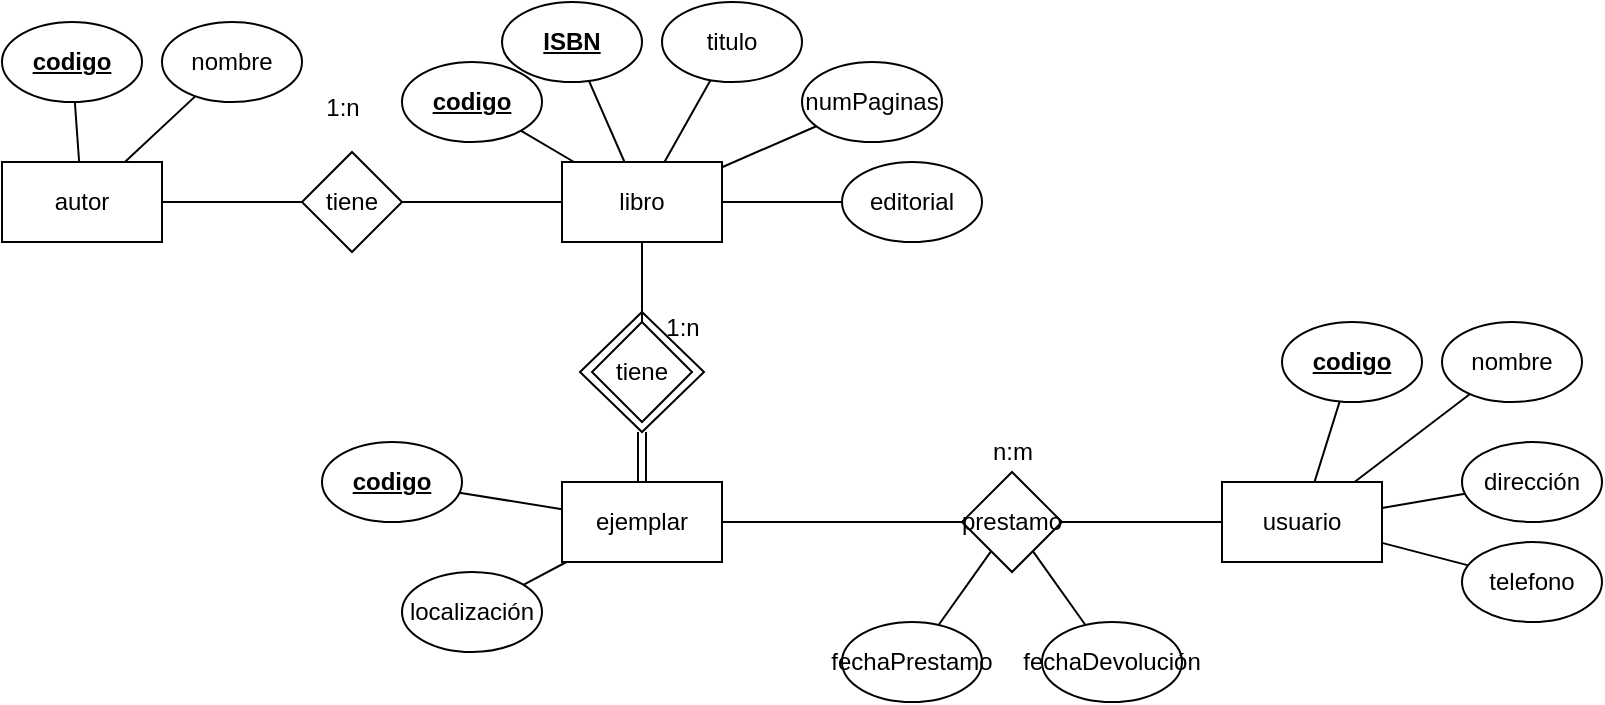 <mxfile version="26.2.12">
  <diagram name="Página-1" id="TnbNtFyKTUY8tGY1flDB">
    <mxGraphModel dx="403" dy="248" grid="1" gridSize="10" guides="1" tooltips="1" connect="1" arrows="1" fold="1" page="1" pageScale="1" pageWidth="827" pageHeight="1169" math="0" shadow="0">
      <root>
        <mxCell id="0" />
        <mxCell id="1" parent="0" />
        <mxCell id="PeIqdp6JVHGe4duX-pOj-21" style="edgeStyle=orthogonalEdgeStyle;rounded=0;orthogonalLoop=1;jettySize=auto;html=1;endArrow=none;startFill=0;" edge="1" parent="1" source="PeIqdp6JVHGe4duX-pOj-1" target="PeIqdp6JVHGe4duX-pOj-20">
          <mxGeometry relative="1" as="geometry" />
        </mxCell>
        <mxCell id="PeIqdp6JVHGe4duX-pOj-28" style="rounded=0;orthogonalLoop=1;jettySize=auto;html=1;endArrow=none;startFill=0;" edge="1" parent="1" source="PeIqdp6JVHGe4duX-pOj-1" target="PeIqdp6JVHGe4duX-pOj-8">
          <mxGeometry relative="1" as="geometry" />
        </mxCell>
        <mxCell id="PeIqdp6JVHGe4duX-pOj-29" style="rounded=0;orthogonalLoop=1;jettySize=auto;html=1;endArrow=none;startFill=0;" edge="1" parent="1" source="PeIqdp6JVHGe4duX-pOj-1" target="PeIqdp6JVHGe4duX-pOj-12">
          <mxGeometry relative="1" as="geometry" />
        </mxCell>
        <mxCell id="PeIqdp6JVHGe4duX-pOj-30" style="rounded=0;orthogonalLoop=1;jettySize=auto;html=1;endArrow=none;startFill=0;" edge="1" parent="1" source="PeIqdp6JVHGe4duX-pOj-1" target="PeIqdp6JVHGe4duX-pOj-9">
          <mxGeometry relative="1" as="geometry" />
        </mxCell>
        <mxCell id="PeIqdp6JVHGe4duX-pOj-31" style="rounded=0;orthogonalLoop=1;jettySize=auto;html=1;endArrow=none;startFill=0;" edge="1" parent="1" source="PeIqdp6JVHGe4duX-pOj-1" target="PeIqdp6JVHGe4duX-pOj-10">
          <mxGeometry relative="1" as="geometry" />
        </mxCell>
        <mxCell id="PeIqdp6JVHGe4duX-pOj-32" style="rounded=0;orthogonalLoop=1;jettySize=auto;html=1;endArrow=none;startFill=0;" edge="1" parent="1" source="PeIqdp6JVHGe4duX-pOj-1" target="PeIqdp6JVHGe4duX-pOj-11">
          <mxGeometry relative="1" as="geometry" />
        </mxCell>
        <mxCell id="PeIqdp6JVHGe4duX-pOj-1" value="libro" style="rounded=0;whiteSpace=wrap;html=1;fillColor=none;" vertex="1" parent="1">
          <mxGeometry x="294" y="90" width="80" height="40" as="geometry" />
        </mxCell>
        <mxCell id="PeIqdp6JVHGe4duX-pOj-18" style="rounded=0;orthogonalLoop=1;jettySize=auto;html=1;endArrow=none;startFill=0;" edge="1" parent="1" source="PeIqdp6JVHGe4duX-pOj-2" target="PeIqdp6JVHGe4duX-pOj-17">
          <mxGeometry relative="1" as="geometry" />
        </mxCell>
        <mxCell id="PeIqdp6JVHGe4duX-pOj-26" style="rounded=0;orthogonalLoop=1;jettySize=auto;html=1;endArrow=none;startFill=0;" edge="1" parent="1" source="PeIqdp6JVHGe4duX-pOj-2" target="PeIqdp6JVHGe4duX-pOj-6">
          <mxGeometry relative="1" as="geometry" />
        </mxCell>
        <mxCell id="PeIqdp6JVHGe4duX-pOj-27" style="rounded=0;orthogonalLoop=1;jettySize=auto;html=1;endArrow=none;startFill=0;" edge="1" parent="1" source="PeIqdp6JVHGe4duX-pOj-2" target="PeIqdp6JVHGe4duX-pOj-7">
          <mxGeometry relative="1" as="geometry" />
        </mxCell>
        <mxCell id="PeIqdp6JVHGe4duX-pOj-2" value="autor" style="rounded=0;whiteSpace=wrap;html=1;fillColor=none;" vertex="1" parent="1">
          <mxGeometry x="14" y="90" width="80" height="40" as="geometry" />
        </mxCell>
        <mxCell id="PeIqdp6JVHGe4duX-pOj-33" style="rounded=0;orthogonalLoop=1;jettySize=auto;html=1;endArrow=none;startFill=0;" edge="1" parent="1" source="PeIqdp6JVHGe4duX-pOj-3" target="PeIqdp6JVHGe4duX-pOj-13">
          <mxGeometry relative="1" as="geometry" />
        </mxCell>
        <mxCell id="PeIqdp6JVHGe4duX-pOj-34" style="rounded=0;orthogonalLoop=1;jettySize=auto;html=1;endArrow=none;startFill=0;" edge="1" parent="1" source="PeIqdp6JVHGe4duX-pOj-3" target="PeIqdp6JVHGe4duX-pOj-14">
          <mxGeometry relative="1" as="geometry" />
        </mxCell>
        <mxCell id="PeIqdp6JVHGe4duX-pOj-35" style="rounded=0;orthogonalLoop=1;jettySize=auto;html=1;endArrow=none;startFill=0;" edge="1" parent="1" source="PeIqdp6JVHGe4duX-pOj-3" target="PeIqdp6JVHGe4duX-pOj-15">
          <mxGeometry relative="1" as="geometry" />
        </mxCell>
        <mxCell id="PeIqdp6JVHGe4duX-pOj-36" style="rounded=0;orthogonalLoop=1;jettySize=auto;html=1;endArrow=none;startFill=0;" edge="1" parent="1" source="PeIqdp6JVHGe4duX-pOj-3" target="PeIqdp6JVHGe4duX-pOj-16">
          <mxGeometry relative="1" as="geometry" />
        </mxCell>
        <mxCell id="PeIqdp6JVHGe4duX-pOj-3" value="usuario" style="rounded=0;whiteSpace=wrap;html=1;fillColor=none;" vertex="1" parent="1">
          <mxGeometry x="624" y="250" width="80" height="40" as="geometry" />
        </mxCell>
        <mxCell id="PeIqdp6JVHGe4duX-pOj-24" style="rounded=0;orthogonalLoop=1;jettySize=auto;html=1;endArrow=none;startFill=0;" edge="1" parent="1" source="PeIqdp6JVHGe4duX-pOj-5" target="PeIqdp6JVHGe4duX-pOj-23">
          <mxGeometry relative="1" as="geometry" />
        </mxCell>
        <mxCell id="PeIqdp6JVHGe4duX-pOj-42" style="rounded=0;orthogonalLoop=1;jettySize=auto;html=1;endArrow=none;startFill=0;" edge="1" parent="1" source="PeIqdp6JVHGe4duX-pOj-5" target="PeIqdp6JVHGe4duX-pOj-40">
          <mxGeometry relative="1" as="geometry" />
        </mxCell>
        <mxCell id="PeIqdp6JVHGe4duX-pOj-43" style="rounded=0;orthogonalLoop=1;jettySize=auto;html=1;endArrow=none;startFill=0;" edge="1" parent="1" source="PeIqdp6JVHGe4duX-pOj-5" target="PeIqdp6JVHGe4duX-pOj-41">
          <mxGeometry relative="1" as="geometry" />
        </mxCell>
        <mxCell id="PeIqdp6JVHGe4duX-pOj-5" value="ejemplar" style="rounded=0;whiteSpace=wrap;html=1;fillColor=none;" vertex="1" parent="1">
          <mxGeometry x="294" y="250" width="80" height="40" as="geometry" />
        </mxCell>
        <mxCell id="PeIqdp6JVHGe4duX-pOj-6" value="codigo" style="ellipse;whiteSpace=wrap;html=1;fontStyle=5" vertex="1" parent="1">
          <mxGeometry x="14" y="20" width="70" height="40" as="geometry" />
        </mxCell>
        <mxCell id="PeIqdp6JVHGe4duX-pOj-7" value="nombre" style="ellipse;whiteSpace=wrap;html=1;" vertex="1" parent="1">
          <mxGeometry x="94" y="20" width="70" height="40" as="geometry" />
        </mxCell>
        <mxCell id="PeIqdp6JVHGe4duX-pOj-8" value="codigo" style="ellipse;whiteSpace=wrap;html=1;fontStyle=5" vertex="1" parent="1">
          <mxGeometry x="214" y="40" width="70" height="40" as="geometry" />
        </mxCell>
        <mxCell id="PeIqdp6JVHGe4duX-pOj-9" value="numPaginas" style="ellipse;whiteSpace=wrap;html=1;" vertex="1" parent="1">
          <mxGeometry x="414" y="40" width="70" height="40" as="geometry" />
        </mxCell>
        <mxCell id="PeIqdp6JVHGe4duX-pOj-10" value="editorial" style="ellipse;whiteSpace=wrap;html=1;" vertex="1" parent="1">
          <mxGeometry x="434" y="90" width="70" height="40" as="geometry" />
        </mxCell>
        <mxCell id="PeIqdp6JVHGe4duX-pOj-11" value="ISBN" style="ellipse;whiteSpace=wrap;html=1;fontStyle=5" vertex="1" parent="1">
          <mxGeometry x="264" y="10" width="70" height="40" as="geometry" />
        </mxCell>
        <mxCell id="PeIqdp6JVHGe4duX-pOj-12" value="titulo" style="ellipse;whiteSpace=wrap;html=1;" vertex="1" parent="1">
          <mxGeometry x="344" y="10" width="70" height="40" as="geometry" />
        </mxCell>
        <mxCell id="PeIqdp6JVHGe4duX-pOj-13" value="codigo" style="ellipse;whiteSpace=wrap;html=1;fontStyle=5" vertex="1" parent="1">
          <mxGeometry x="654" y="170" width="70" height="40" as="geometry" />
        </mxCell>
        <mxCell id="PeIqdp6JVHGe4duX-pOj-14" value="nombre" style="ellipse;whiteSpace=wrap;html=1;" vertex="1" parent="1">
          <mxGeometry x="734" y="170" width="70" height="40" as="geometry" />
        </mxCell>
        <mxCell id="PeIqdp6JVHGe4duX-pOj-15" value="dirección" style="ellipse;whiteSpace=wrap;html=1;" vertex="1" parent="1">
          <mxGeometry x="744" y="230" width="70" height="40" as="geometry" />
        </mxCell>
        <mxCell id="PeIqdp6JVHGe4duX-pOj-16" value="telefono" style="ellipse;whiteSpace=wrap;html=1;" vertex="1" parent="1">
          <mxGeometry x="744" y="280" width="70" height="40" as="geometry" />
        </mxCell>
        <mxCell id="PeIqdp6JVHGe4duX-pOj-19" style="rounded=0;orthogonalLoop=1;jettySize=auto;html=1;endArrow=none;startFill=0;" edge="1" parent="1" source="PeIqdp6JVHGe4duX-pOj-17" target="PeIqdp6JVHGe4duX-pOj-1">
          <mxGeometry relative="1" as="geometry" />
        </mxCell>
        <mxCell id="PeIqdp6JVHGe4duX-pOj-17" value="tiene" style="rhombus;whiteSpace=wrap;html=1;" vertex="1" parent="1">
          <mxGeometry x="164" y="85" width="50" height="50" as="geometry" />
        </mxCell>
        <mxCell id="PeIqdp6JVHGe4duX-pOj-22" style="rounded=0;orthogonalLoop=1;jettySize=auto;html=1;endArrow=none;startFill=0;shape=link;" edge="1" parent="1" source="PeIqdp6JVHGe4duX-pOj-51" target="PeIqdp6JVHGe4duX-pOj-5">
          <mxGeometry relative="1" as="geometry" />
        </mxCell>
        <mxCell id="PeIqdp6JVHGe4duX-pOj-20" value="tiene" style="rhombus;whiteSpace=wrap;html=1;" vertex="1" parent="1">
          <mxGeometry x="309" y="170" width="50" height="50" as="geometry" />
        </mxCell>
        <mxCell id="PeIqdp6JVHGe4duX-pOj-25" style="rounded=0;orthogonalLoop=1;jettySize=auto;html=1;endArrow=none;startFill=0;" edge="1" parent="1" source="PeIqdp6JVHGe4duX-pOj-23" target="PeIqdp6JVHGe4duX-pOj-3">
          <mxGeometry relative="1" as="geometry">
            <mxPoint x="594" y="270" as="sourcePoint" />
          </mxGeometry>
        </mxCell>
        <mxCell id="PeIqdp6JVHGe4duX-pOj-23" value="prestamo" style="rhombus;whiteSpace=wrap;html=1;" vertex="1" parent="1">
          <mxGeometry x="494" y="245" width="50" height="50" as="geometry" />
        </mxCell>
        <mxCell id="PeIqdp6JVHGe4duX-pOj-40" value="codigo" style="ellipse;whiteSpace=wrap;html=1;fontStyle=5" vertex="1" parent="1">
          <mxGeometry x="174" y="230" width="70" height="40" as="geometry" />
        </mxCell>
        <mxCell id="PeIqdp6JVHGe4duX-pOj-41" value="localización" style="ellipse;whiteSpace=wrap;html=1;" vertex="1" parent="1">
          <mxGeometry x="214" y="295" width="70" height="40" as="geometry" />
        </mxCell>
        <mxCell id="PeIqdp6JVHGe4duX-pOj-48" style="rounded=0;orthogonalLoop=1;jettySize=auto;html=1;endArrow=none;startFill=0;" edge="1" parent="1" source="PeIqdp6JVHGe4duX-pOj-44" target="PeIqdp6JVHGe4duX-pOj-23">
          <mxGeometry relative="1" as="geometry" />
        </mxCell>
        <mxCell id="PeIqdp6JVHGe4duX-pOj-44" value="fechaPrestamo" style="ellipse;whiteSpace=wrap;html=1;" vertex="1" parent="1">
          <mxGeometry x="434" y="320" width="70" height="40" as="geometry" />
        </mxCell>
        <mxCell id="PeIqdp6JVHGe4duX-pOj-45" value="n:m" style="text;html=1;align=center;verticalAlign=middle;resizable=0;points=[];autosize=1;strokeColor=none;fillColor=none;" vertex="1" parent="1">
          <mxGeometry x="499" y="220" width="40" height="30" as="geometry" />
        </mxCell>
        <mxCell id="PeIqdp6JVHGe4duX-pOj-47" style="rounded=0;orthogonalLoop=1;jettySize=auto;html=1;endArrow=none;startFill=0;" edge="1" parent="1" source="PeIqdp6JVHGe4duX-pOj-46" target="PeIqdp6JVHGe4duX-pOj-23">
          <mxGeometry relative="1" as="geometry" />
        </mxCell>
        <mxCell id="PeIqdp6JVHGe4duX-pOj-46" value="fechaDevolución" style="ellipse;whiteSpace=wrap;html=1;" vertex="1" parent="1">
          <mxGeometry x="534" y="320" width="70" height="40" as="geometry" />
        </mxCell>
        <mxCell id="PeIqdp6JVHGe4duX-pOj-49" value="1:n" style="text;html=1;align=center;verticalAlign=middle;resizable=0;points=[];autosize=1;strokeColor=none;fillColor=none;" vertex="1" parent="1">
          <mxGeometry x="164" y="48" width="40" height="30" as="geometry" />
        </mxCell>
        <mxCell id="PeIqdp6JVHGe4duX-pOj-50" value="1:n" style="text;html=1;align=center;verticalAlign=middle;resizable=0;points=[];autosize=1;strokeColor=none;fillColor=none;" vertex="1" parent="1">
          <mxGeometry x="334" y="158" width="40" height="30" as="geometry" />
        </mxCell>
        <mxCell id="PeIqdp6JVHGe4duX-pOj-51" value="" style="rhombus;whiteSpace=wrap;html=1;fillColor=none;" vertex="1" parent="1">
          <mxGeometry x="303" y="165" width="62" height="60" as="geometry" />
        </mxCell>
      </root>
    </mxGraphModel>
  </diagram>
</mxfile>
